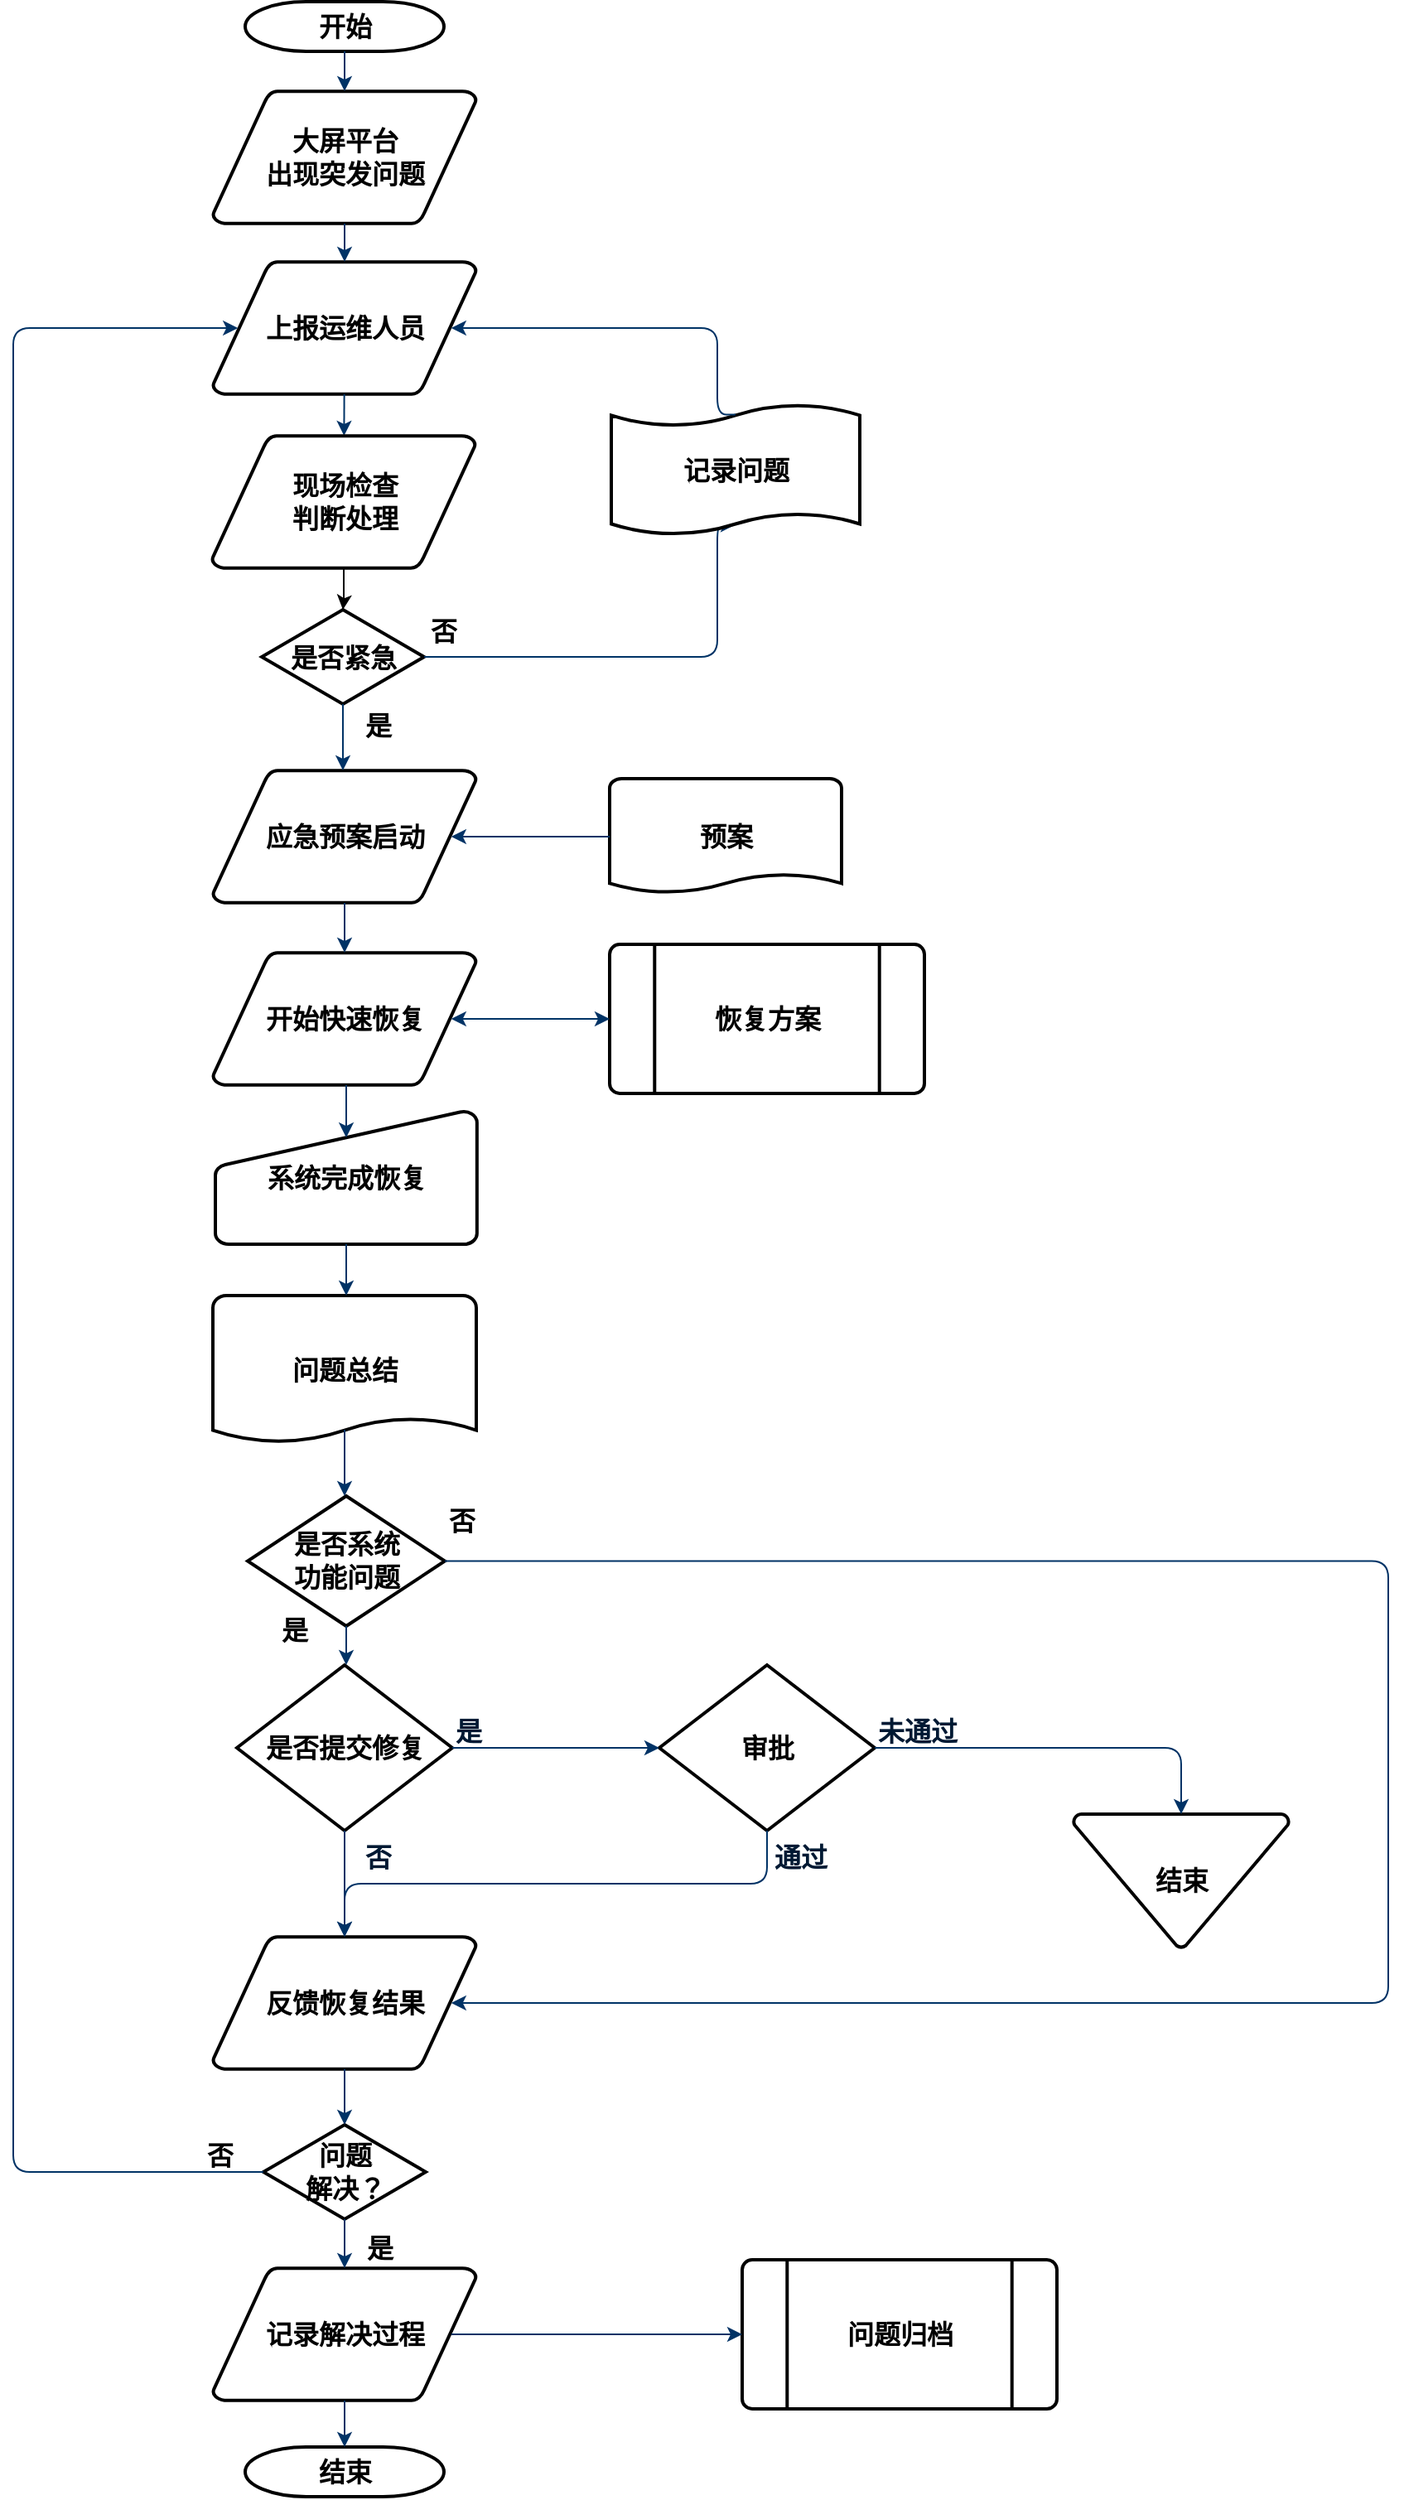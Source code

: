 <mxfile version="12.8.1" type="github">
  <diagram id="6a731a19-8d31-9384-78a2-239565b7b9f0" name="Page-1">
    <mxGraphModel dx="973" dy="619" grid="1" gridSize="10" guides="1" tooltips="1" connect="1" arrows="1" fold="1" page="1" pageScale="1" pageWidth="1169" pageHeight="827" background="#ffffff" math="0" shadow="0">
      <root>
        <mxCell id="0" />
        <mxCell id="1" parent="0" />
        <mxCell id="2" value="开始" style="shape=mxgraph.flowchart.terminator;strokeWidth=2;gradientColor=none;gradientDirection=north;fontStyle=1;html=1;fontSize=16;" parent="1" vertex="1">
          <mxGeometry x="260" y="76" width="120" height="30" as="geometry" />
        </mxCell>
        <mxCell id="3" value="大屏平台&lt;br style=&quot;font-size: 16px;&quot;&gt;出现突发问题" style="shape=mxgraph.flowchart.data;strokeWidth=2;gradientColor=none;gradientDirection=north;fontStyle=1;html=1;fontSize=16;" parent="1" vertex="1">
          <mxGeometry x="240.5" y="130" width="159" height="80" as="geometry" />
        </mxCell>
        <mxCell id="4" value="应急预案启动" style="shape=mxgraph.flowchart.data;strokeWidth=2;gradientColor=none;gradientDirection=north;fontStyle=1;html=1;fontSize=16;" parent="1" vertex="1">
          <mxGeometry x="240.5" y="540" width="159" height="80" as="geometry" />
        </mxCell>
        <mxCell id="5" value="上报运维人员" style="shape=mxgraph.flowchart.data;strokeWidth=2;gradientColor=none;gradientDirection=north;fontStyle=1;html=1;fontSize=16;" parent="1" vertex="1">
          <mxGeometry x="240.5" y="233" width="159" height="80" as="geometry" />
        </mxCell>
        <mxCell id="6" value="是否紧急" style="shape=mxgraph.flowchart.decision;strokeWidth=2;gradientColor=none;gradientDirection=north;fontStyle=1;html=1;fontSize=16;" parent="1" vertex="1">
          <mxGeometry x="270" y="443" width="98" height="57" as="geometry" />
        </mxCell>
        <mxCell id="7" style="fontStyle=1;strokeColor=#003366;strokeWidth=1;html=1;fontSize=16;" parent="1" source="2" target="3" edge="1">
          <mxGeometry relative="1" as="geometry" />
        </mxCell>
        <mxCell id="8" style="fontStyle=1;strokeColor=#003366;strokeWidth=1;html=1;fontSize=16;" parent="1" source="3" target="5" edge="1">
          <mxGeometry relative="1" as="geometry" />
        </mxCell>
        <mxCell id="9" style="fontStyle=1;strokeColor=#003366;strokeWidth=1;html=1;fontSize=16;" parent="1" source="5" target="ZCiDkbJt052JB-6QwW4Z-55" edge="1">
          <mxGeometry relative="1" as="geometry" />
        </mxCell>
        <mxCell id="10" value="" style="edgeStyle=elbowEdgeStyle;elbow=horizontal;entryX=0.5;entryY=0.91;entryPerimeter=0;exitX=1;exitY=0.5;exitPerimeter=0;fontStyle=1;strokeColor=#003366;strokeWidth=1;html=1;fontSize=16;" parent="1" source="6" target="51" edge="1">
          <mxGeometry x="381" y="-7.5" width="100" height="100" as="geometry">
            <mxPoint x="750" y="411" as="sourcePoint" />
            <mxPoint x="765.395" y="282.5" as="targetPoint" />
            <Array as="points">
              <mxPoint x="545" y="364" />
            </Array>
          </mxGeometry>
        </mxCell>
        <mxCell id="11" value="否" style="text;fontStyle=1;html=1;strokeColor=none;gradientColor=none;fillColor=none;strokeWidth=2;fontSize=16;" parent="1" vertex="1">
          <mxGeometry x="370" y="440" width="40" height="26" as="geometry" />
        </mxCell>
        <mxCell id="12" value="" style="edgeStyle=elbowEdgeStyle;elbow=horizontal;fontColor=#001933;fontStyle=1;strokeColor=#003366;strokeWidth=1;html=1;fontSize=16;" parent="1" source="6" target="4" edge="1">
          <mxGeometry y="50" width="100" height="100" as="geometry">
            <mxPoint y="150" as="sourcePoint" />
            <mxPoint x="100" y="50" as="targetPoint" />
          </mxGeometry>
        </mxCell>
        <mxCell id="13" value="开始快速恢复" style="shape=mxgraph.flowchart.data;strokeWidth=2;gradientColor=none;gradientDirection=north;fontStyle=1;html=1;fontSize=16;" parent="1" vertex="1">
          <mxGeometry x="240.5" y="650" width="159" height="80" as="geometry" />
        </mxCell>
        <mxCell id="14" value="是" style="text;fontStyle=1;html=1;strokeColor=none;gradientColor=none;fillColor=none;strokeWidth=2;align=center;fontSize=16;" parent="1" vertex="1">
          <mxGeometry x="320" y="497" width="40" height="26" as="geometry" />
        </mxCell>
        <mxCell id="15" value="预案" style="shape=mxgraph.flowchart.document;strokeWidth=2;gradientColor=none;gradientDirection=north;fontStyle=1;html=1;fontSize=16;" parent="1" vertex="1">
          <mxGeometry x="480" y="545" width="140" height="70" as="geometry" />
        </mxCell>
        <mxCell id="16" value="" style="edgeStyle=elbowEdgeStyle;elbow=horizontal;exitX=0.905;exitY=0.5;exitPerimeter=0;fontStyle=1;strokeColor=#003366;strokeWidth=1;html=1;startArrow=classic;startFill=1;endArrow=none;endFill=0;fontSize=16;" parent="1" source="4" target="15" edge="1">
          <mxGeometry y="30" width="100" height="100" as="geometry">
            <mxPoint y="130" as="sourcePoint" />
            <mxPoint x="100" y="30" as="targetPoint" />
          </mxGeometry>
        </mxCell>
        <mxCell id="17" value="" style="edgeStyle=elbowEdgeStyle;elbow=horizontal;fontStyle=1;strokeColor=#003366;strokeWidth=1;html=1;fontSize=16;" parent="1" source="4" target="13" edge="1">
          <mxGeometry y="30" width="100" height="100" as="geometry">
            <mxPoint y="130" as="sourcePoint" />
            <mxPoint x="100" y="30" as="targetPoint" />
          </mxGeometry>
        </mxCell>
        <mxCell id="18" value="恢复方案" style="shape=mxgraph.flowchart.predefined_process;strokeWidth=2;gradientColor=none;gradientDirection=north;fontStyle=1;html=1;fontSize=16;" parent="1" vertex="1">
          <mxGeometry x="480" y="645" width="190" height="90" as="geometry" />
        </mxCell>
        <mxCell id="19" value="" style="edgeStyle=elbowEdgeStyle;elbow=horizontal;exitX=0.905;exitY=0.5;exitPerimeter=0;fontStyle=1;strokeColor=#003366;strokeWidth=1;html=1;startArrow=classic;startFill=1;fontSize=16;" parent="1" source="13" target="18" edge="1">
          <mxGeometry y="10" width="100" height="100" as="geometry">
            <mxPoint y="110" as="sourcePoint" />
            <mxPoint x="100" y="10" as="targetPoint" />
          </mxGeometry>
        </mxCell>
        <mxCell id="20" value="系统完成恢复" style="shape=mxgraph.flowchart.manual_input;strokeWidth=2;gradientColor=none;gradientDirection=north;fontStyle=1;html=1;fontSize=16;" parent="1" vertex="1">
          <mxGeometry x="242" y="746" width="158" height="80" as="geometry" />
        </mxCell>
        <mxCell id="21" value="" style="edgeStyle=elbowEdgeStyle;elbow=horizontal;entryX=0.5;entryY=0.195;entryPerimeter=0;fontStyle=1;strokeColor=#003366;strokeWidth=1;html=1;fontSize=16;" parent="1" source="13" target="20" edge="1">
          <mxGeometry y="-93" width="100" height="100" as="geometry">
            <mxPoint y="7" as="sourcePoint" />
            <mxPoint x="100" y="-93" as="targetPoint" />
          </mxGeometry>
        </mxCell>
        <mxCell id="22" value="问题总结" style="shape=mxgraph.flowchart.document;strokeWidth=2;gradientColor=none;gradientDirection=north;fontStyle=1;html=1;fontSize=16;" parent="1" vertex="1">
          <mxGeometry x="240.5" y="857" width="159" height="90" as="geometry" />
        </mxCell>
        <mxCell id="23" value="" style="edgeStyle=elbowEdgeStyle;elbow=horizontal;exitX=0.5;exitY=1;exitPerimeter=0;fontStyle=1;strokeColor=#003366;strokeWidth=1;html=1;fontSize=16;" parent="1" source="20" target="22" edge="1">
          <mxGeometry y="-38" width="100" height="100" as="geometry">
            <mxPoint y="62" as="sourcePoint" />
            <mxPoint x="100" y="-38" as="targetPoint" />
          </mxGeometry>
        </mxCell>
        <mxCell id="24" value="是否系统&lt;br&gt;功能问题" style="shape=mxgraph.flowchart.decision;strokeWidth=2;gradientColor=none;gradientDirection=north;fontStyle=1;html=1;fontSize=16;" parent="1" vertex="1">
          <mxGeometry x="261.5" y="978" width="119" height="78.5" as="geometry" />
        </mxCell>
        <mxCell id="25" value="" style="edgeStyle=elbowEdgeStyle;elbow=horizontal;exitX=0.5;exitY=0.9;exitPerimeter=0;fontStyle=1;strokeColor=#003366;strokeWidth=1;html=1;fontSize=16;" parent="1" source="22" target="24" edge="1">
          <mxGeometry y="-93" width="100" height="100" as="geometry">
            <mxPoint y="7" as="sourcePoint" />
            <mxPoint x="100" y="-93" as="targetPoint" />
          </mxGeometry>
        </mxCell>
        <mxCell id="27" value="是" style="text;fontStyle=1;html=1;strokeColor=none;gradientColor=none;fillColor=none;strokeWidth=2;fontSize=16;" parent="1" vertex="1">
          <mxGeometry x="280" y="1042.5" width="40" height="26" as="geometry" />
        </mxCell>
        <mxCell id="28" value="是否提交修复" style="shape=mxgraph.flowchart.decision;strokeWidth=2;gradientColor=none;gradientDirection=north;fontStyle=1;html=1;fontSize=16;" parent="1" vertex="1">
          <mxGeometry x="255" y="1080" width="130" height="100" as="geometry" />
        </mxCell>
        <mxCell id="29" value="审批" style="shape=mxgraph.flowchart.decision;strokeWidth=2;gradientColor=none;gradientDirection=north;fontStyle=1;html=1;fontSize=16;" parent="1" vertex="1">
          <mxGeometry x="510" y="1080" width="130" height="100" as="geometry" />
        </mxCell>
        <mxCell id="30" value="" style="edgeStyle=elbowEdgeStyle;elbow=horizontal;exitX=0.5;exitY=1;exitPerimeter=0;fontStyle=1;strokeColor=#003366;strokeWidth=1;html=1;fontSize=16;" parent="1" source="24" target="28" edge="1">
          <mxGeometry y="-116" width="100" height="100" as="geometry">
            <mxPoint y="-16" as="sourcePoint" />
            <mxPoint x="100" y="-116" as="targetPoint" />
          </mxGeometry>
        </mxCell>
        <mxCell id="31" value="" style="edgeStyle=elbowEdgeStyle;elbow=horizontal;exitX=1;exitY=0.5;exitPerimeter=0;entryX=0;entryY=0.5;entryPerimeter=0;fontStyle=1;strokeColor=#003366;strokeWidth=1;html=1;fontSize=16;" parent="1" source="28" target="29" edge="1">
          <mxGeometry y="-130" width="100" height="100" as="geometry">
            <mxPoint y="-30" as="sourcePoint" />
            <mxPoint x="100" y="-130" as="targetPoint" />
          </mxGeometry>
        </mxCell>
        <mxCell id="32" value="结束" style="shape=mxgraph.flowchart.merge_or_storage;strokeWidth=2;gradientColor=none;gradientDirection=north;fontStyle=1;html=1;fontSize=16;" parent="1" vertex="1">
          <mxGeometry x="760" y="1170" width="130" height="80.5" as="geometry" />
        </mxCell>
        <mxCell id="33" value="" style="edgeStyle=elbowEdgeStyle;elbow=vertical;exitX=1;exitY=0.5;exitPerimeter=0;entryX=0.5;entryY=0;entryPerimeter=0;fontStyle=1;strokeColor=#003366;strokeWidth=1;html=1;fontSize=16;" parent="1" source="29" target="32" edge="1">
          <mxGeometry y="-130" width="100" height="100" as="geometry">
            <mxPoint y="-30" as="sourcePoint" />
            <mxPoint x="100" y="-130" as="targetPoint" />
            <Array as="points">
              <mxPoint x="740" y="1130" />
            </Array>
          </mxGeometry>
        </mxCell>
        <mxCell id="34" value="反馈恢复结果" style="shape=mxgraph.flowchart.data;strokeWidth=2;gradientColor=none;gradientDirection=north;fontStyle=1;html=1;fontSize=16;" parent="1" vertex="1">
          <mxGeometry x="240.5" y="1244" width="159" height="80" as="geometry" />
        </mxCell>
        <mxCell id="35" value="" style="edgeStyle=elbowEdgeStyle;elbow=vertical;exitX=0.5;exitY=1;exitPerimeter=0;fontColor=#001933;fontStyle=1;strokeColor=#003366;strokeWidth=1;html=1;fontSize=16;" parent="1" source="28" target="34" edge="1">
          <mxGeometry y="-130" width="100" height="100" as="geometry">
            <mxPoint y="-30" as="sourcePoint" />
            <mxPoint x="100" y="-130" as="targetPoint" />
          </mxGeometry>
        </mxCell>
        <mxCell id="36" value="" style="edgeStyle=elbowEdgeStyle;elbow=vertical;exitX=0.5;exitY=1;exitPerimeter=0;entryX=0.5;entryY=0;entryPerimeter=0;fontStyle=1;strokeColor=#003366;strokeWidth=1;html=1;fontSize=16;" parent="1" source="29" target="34" edge="1">
          <mxGeometry y="-130" width="100" height="100" as="geometry">
            <mxPoint y="-30" as="sourcePoint" />
            <mxPoint x="100" y="-130" as="targetPoint" />
          </mxGeometry>
        </mxCell>
        <mxCell id="37" value="问题&lt;br&gt;解决？" style="shape=mxgraph.flowchart.decision;strokeWidth=2;gradientColor=none;gradientDirection=north;fontStyle=1;html=1;fontSize=16;" parent="1" vertex="1">
          <mxGeometry x="271" y="1357.5" width="98" height="57" as="geometry" />
        </mxCell>
        <mxCell id="38" value="记录解决过程" style="shape=mxgraph.flowchart.data;strokeWidth=2;gradientColor=none;gradientDirection=north;fontStyle=1;html=1;fontSize=16;" parent="1" vertex="1">
          <mxGeometry x="240.5" y="1444" width="159" height="80" as="geometry" />
        </mxCell>
        <mxCell id="39" value="问题归档" style="shape=mxgraph.flowchart.predefined_process;strokeWidth=2;gradientColor=none;gradientDirection=north;fontStyle=1;html=1;fontSize=16;" parent="1" vertex="1">
          <mxGeometry x="560" y="1439" width="190" height="90" as="geometry" />
        </mxCell>
        <mxCell id="40" value="结束" style="shape=mxgraph.flowchart.terminator;strokeWidth=2;gradientColor=none;gradientDirection=north;fontStyle=1;html=1;fontSize=16;" parent="1" vertex="1">
          <mxGeometry x="260" y="1552" width="120" height="30" as="geometry" />
        </mxCell>
        <mxCell id="41" value="" style="edgeStyle=elbowEdgeStyle;elbow=vertical;exitX=0.5;exitY=1;exitPerimeter=0;entryX=0.5;entryY=0;entryPerimeter=0;fontStyle=1;strokeColor=#003366;strokeWidth=1;html=1;fontSize=16;" parent="1" source="34" target="37" edge="1">
          <mxGeometry y="-161" width="100" height="100" as="geometry">
            <mxPoint y="-61" as="sourcePoint" />
            <mxPoint x="100" y="-161" as="targetPoint" />
          </mxGeometry>
        </mxCell>
        <mxCell id="42" value="" style="edgeStyle=elbowEdgeStyle;elbow=vertical;exitX=0.5;exitY=1;exitPerimeter=0;entryX=0.5;entryY=0;entryPerimeter=0;fontStyle=1;strokeColor=#003366;strokeWidth=1;html=1;fontSize=16;" parent="1" source="37" target="38" edge="1">
          <mxGeometry y="-264" width="100" height="100" as="geometry">
            <mxPoint y="-164" as="sourcePoint" />
            <mxPoint x="100" y="-264" as="targetPoint" />
          </mxGeometry>
        </mxCell>
        <mxCell id="43" value="" style="edgeStyle=elbowEdgeStyle;elbow=vertical;exitX=0.5;exitY=1;exitPerimeter=0;entryX=0.5;entryY=0;entryPerimeter=0;fontStyle=1;strokeColor=#003366;strokeWidth=1;html=1;fontSize=16;" parent="1" source="38" target="40" edge="1">
          <mxGeometry y="-286" width="100" height="100" as="geometry">
            <mxPoint y="-186" as="sourcePoint" />
            <mxPoint x="100" y="-286" as="targetPoint" />
          </mxGeometry>
        </mxCell>
        <mxCell id="44" value="" style="edgeStyle=elbowEdgeStyle;elbow=vertical;exitX=0.905;exitY=0.5;exitPerimeter=0;entryX=0;entryY=0.5;entryPerimeter=0;fontStyle=1;strokeColor=#003366;strokeWidth=1;html=1;fontSize=16;" parent="1" source="38" target="39" edge="1">
          <mxGeometry y="-286" width="100" height="100" as="geometry">
            <mxPoint y="-186" as="sourcePoint" />
            <mxPoint x="100" y="-286" as="targetPoint" />
          </mxGeometry>
        </mxCell>
        <mxCell id="45" value="" style="edgeStyle=elbowEdgeStyle;elbow=horizontal;exitX=1;exitY=0.5;exitPerimeter=0;entryX=0.905;entryY=0.5;entryPerimeter=0;fontStyle=1;strokeColor=#003366;strokeWidth=1;html=1;fontSize=16;" parent="1" source="24" target="34" edge="1">
          <mxGeometry y="-116" width="100" height="100" as="geometry">
            <mxPoint y="-16" as="sourcePoint" />
            <mxPoint x="100" y="-116" as="targetPoint" />
            <Array as="points">
              <mxPoint x="950" y="1204" />
            </Array>
          </mxGeometry>
        </mxCell>
        <mxCell id="46" value="否" style="text;fontStyle=1;html=1;strokeColor=none;gradientColor=none;fillColor=none;strokeWidth=2;fontSize=16;" parent="1" vertex="1">
          <mxGeometry x="380.5" y="977.25" width="40" height="26" as="geometry" />
        </mxCell>
        <mxCell id="47" value="是" style="text;fontColor=#001933;fontStyle=1;html=1;strokeColor=none;gradientColor=none;fillColor=none;strokeWidth=2;fontSize=16;" parent="1" vertex="1">
          <mxGeometry x="385" y="1104" width="40" height="26" as="geometry" />
        </mxCell>
        <mxCell id="48" value="否" style="text;fontColor=#001933;fontStyle=1;html=1;strokeColor=none;gradientColor=none;fillColor=none;strokeWidth=2;align=center;fontSize=16;" parent="1" vertex="1">
          <mxGeometry x="320" y="1180" width="40" height="26" as="geometry" />
        </mxCell>
        <mxCell id="49" value="通过" style="text;fontColor=#001933;fontStyle=1;html=1;strokeColor=none;gradientColor=none;fillColor=none;strokeWidth=2;align=center;fontSize=16;" parent="1" vertex="1">
          <mxGeometry x="575" y="1180" width="40" height="26" as="geometry" />
        </mxCell>
        <mxCell id="50" value="未通过" style="text;fontColor=#001933;fontStyle=1;html=1;strokeColor=none;gradientColor=none;fillColor=none;strokeWidth=2;fontSize=16;" parent="1" vertex="1">
          <mxGeometry x="640" y="1104" width="40" height="26" as="geometry" />
        </mxCell>
        <mxCell id="51" value="记录问题" style="shape=mxgraph.flowchart.paper_tape;strokeWidth=2;gradientColor=none;gradientDirection=north;fontStyle=1;html=1;fontSize=16;" parent="1" vertex="1">
          <mxGeometry x="481" y="318" width="150" height="81" as="geometry" />
        </mxCell>
        <mxCell id="52" value="" style="edgeStyle=elbowEdgeStyle;elbow=horizontal;exitX=0.5;exitY=0.09;exitPerimeter=0;entryX=0.905;entryY=0.5;entryPerimeter=0;fontStyle=1;strokeColor=#003366;strokeWidth=1;html=1;fontSize=16;" parent="1" source="51" target="5" edge="1">
          <mxGeometry y="-17" width="100" height="100" as="geometry">
            <mxPoint y="83" as="sourcePoint" />
            <mxPoint x="100" y="-17" as="targetPoint" />
            <Array as="points">
              <mxPoint x="545" y="283" />
            </Array>
          </mxGeometry>
        </mxCell>
        <mxCell id="53" value="是" style="text;fontStyle=1;html=1;strokeColor=none;gradientColor=none;fillColor=none;strokeWidth=2;align=center;fontSize=16;" parent="1" vertex="1">
          <mxGeometry x="321" y="1416" width="40" height="26" as="geometry" />
        </mxCell>
        <mxCell id="54" value="" style="edgeStyle=elbowEdgeStyle;elbow=horizontal;exitX=0;exitY=0.5;exitPerimeter=0;entryX=0.095;entryY=0.5;entryPerimeter=0;fontStyle=1;strokeColor=#003366;strokeWidth=1;html=1;fontSize=16;" parent="1" source="37" target="5" edge="1">
          <mxGeometry y="-17" width="100" height="100" as="geometry">
            <mxPoint y="83" as="sourcePoint" />
            <mxPoint x="100" y="-17" as="targetPoint" />
            <Array as="points">
              <mxPoint x="120" y="953" />
            </Array>
          </mxGeometry>
        </mxCell>
        <mxCell id="55" value="否" style="text;fontStyle=1;html=1;strokeColor=none;gradientColor=none;fillColor=none;strokeWidth=2;fontSize=16;" parent="1" vertex="1">
          <mxGeometry x="235" y="1360" width="40" height="26" as="geometry" />
        </mxCell>
        <mxCell id="ZCiDkbJt052JB-6QwW4Z-57" value="" style="edgeStyle=orthogonalEdgeStyle;rounded=0;orthogonalLoop=1;jettySize=auto;html=1;fontSize=16;fontStyle=1" edge="1" parent="1" source="ZCiDkbJt052JB-6QwW4Z-55" target="6">
          <mxGeometry relative="1" as="geometry" />
        </mxCell>
        <mxCell id="ZCiDkbJt052JB-6QwW4Z-55" value="现场检查&lt;br&gt;判断处理" style="shape=mxgraph.flowchart.data;strokeWidth=2;gradientColor=none;gradientDirection=north;fontStyle=1;html=1;fontSize=16;" vertex="1" parent="1">
          <mxGeometry x="240" y="338" width="159" height="80" as="geometry" />
        </mxCell>
      </root>
    </mxGraphModel>
  </diagram>
</mxfile>
